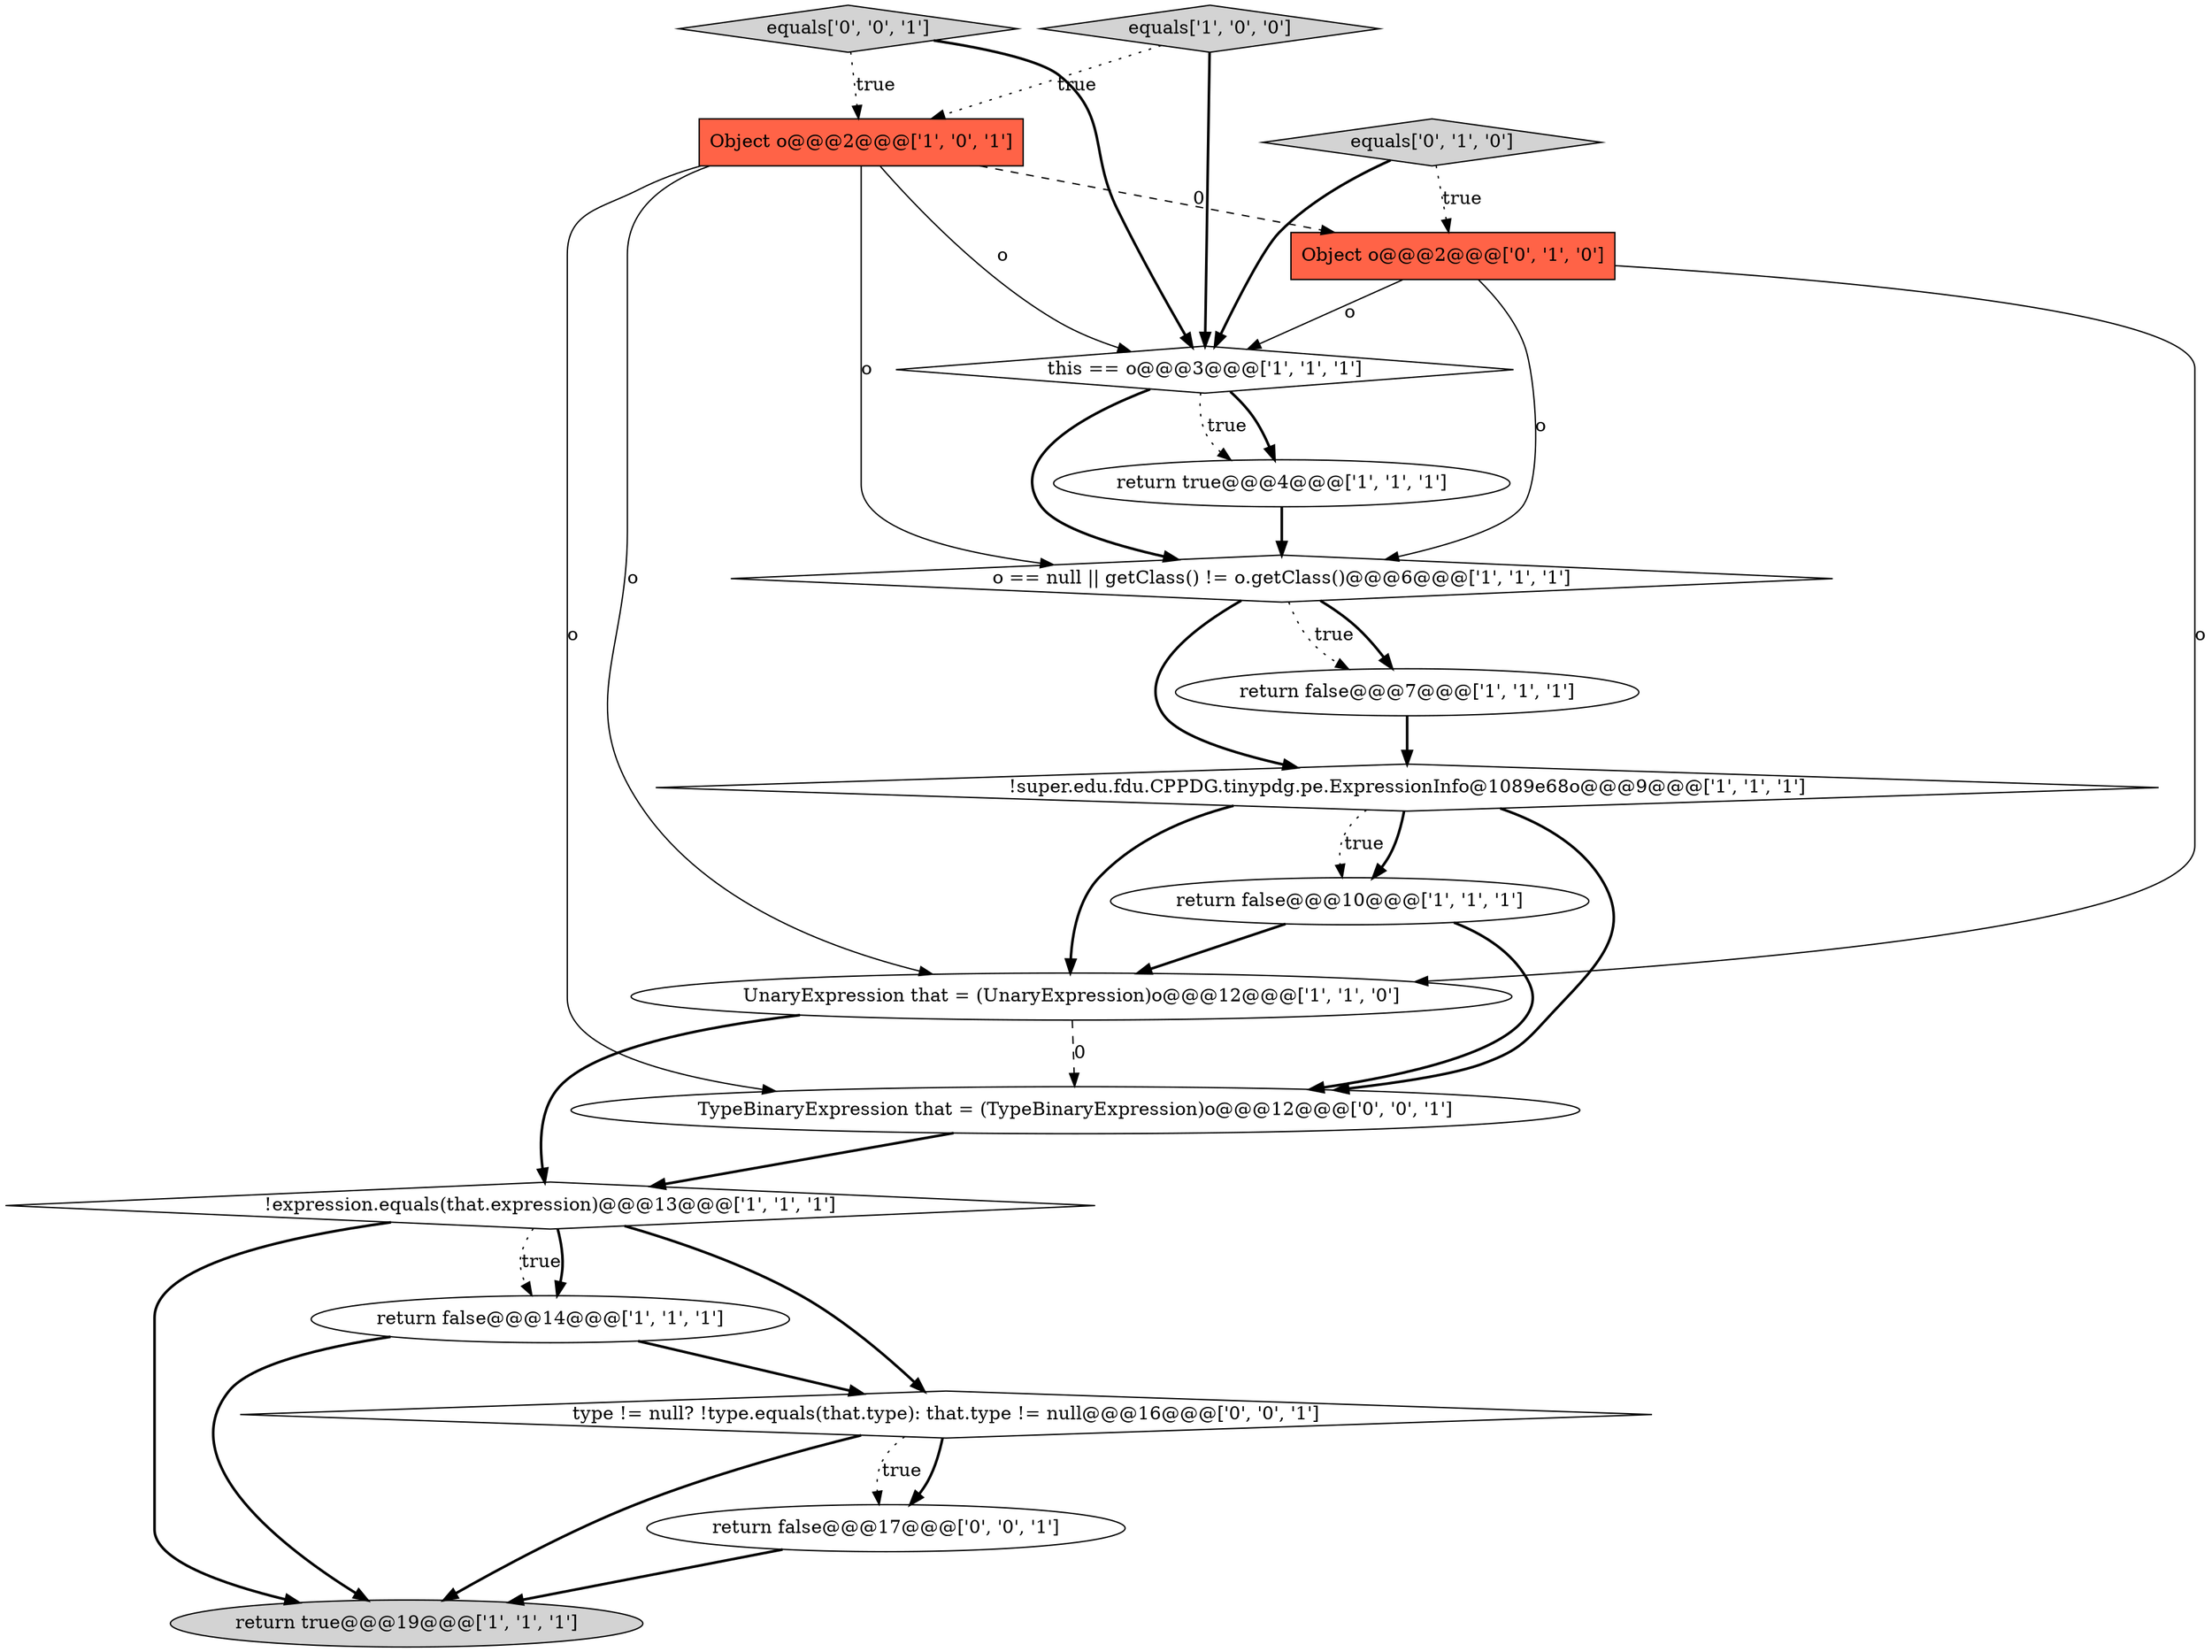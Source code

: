 digraph {
1 [style = filled, label = "return false@@@7@@@['1', '1', '1']", fillcolor = white, shape = ellipse image = "AAA0AAABBB1BBB"];
6 [style = filled, label = "equals['1', '0', '0']", fillcolor = lightgray, shape = diamond image = "AAA0AAABBB1BBB"];
4 [style = filled, label = "!expression.equals(that.expression)@@@13@@@['1', '1', '1']", fillcolor = white, shape = diamond image = "AAA0AAABBB1BBB"];
5 [style = filled, label = "return false@@@14@@@['1', '1', '1']", fillcolor = white, shape = ellipse image = "AAA0AAABBB1BBB"];
13 [style = filled, label = "equals['0', '1', '0']", fillcolor = lightgray, shape = diamond image = "AAA0AAABBB2BBB"];
2 [style = filled, label = "Object o@@@2@@@['1', '0', '1']", fillcolor = tomato, shape = box image = "AAA0AAABBB1BBB"];
14 [style = filled, label = "return false@@@17@@@['0', '0', '1']", fillcolor = white, shape = ellipse image = "AAA0AAABBB3BBB"];
15 [style = filled, label = "type != null? !type.equals(that.type): that.type != null@@@16@@@['0', '0', '1']", fillcolor = white, shape = diamond image = "AAA0AAABBB3BBB"];
17 [style = filled, label = "equals['0', '0', '1']", fillcolor = lightgray, shape = diamond image = "AAA0AAABBB3BBB"];
0 [style = filled, label = "return true@@@4@@@['1', '1', '1']", fillcolor = white, shape = ellipse image = "AAA0AAABBB1BBB"];
8 [style = filled, label = "this == o@@@3@@@['1', '1', '1']", fillcolor = white, shape = diamond image = "AAA0AAABBB1BBB"];
3 [style = filled, label = "return false@@@10@@@['1', '1', '1']", fillcolor = white, shape = ellipse image = "AAA0AAABBB1BBB"];
12 [style = filled, label = "Object o@@@2@@@['0', '1', '0']", fillcolor = tomato, shape = box image = "AAA1AAABBB2BBB"];
10 [style = filled, label = "o == null || getClass() != o.getClass()@@@6@@@['1', '1', '1']", fillcolor = white, shape = diamond image = "AAA0AAABBB1BBB"];
16 [style = filled, label = "TypeBinaryExpression that = (TypeBinaryExpression)o@@@12@@@['0', '0', '1']", fillcolor = white, shape = ellipse image = "AAA0AAABBB3BBB"];
11 [style = filled, label = "!super.edu.fdu.CPPDG.tinypdg.pe.ExpressionInfo@1089e68o@@@9@@@['1', '1', '1']", fillcolor = white, shape = diamond image = "AAA0AAABBB1BBB"];
9 [style = filled, label = "UnaryExpression that = (UnaryExpression)o@@@12@@@['1', '1', '0']", fillcolor = white, shape = ellipse image = "AAA0AAABBB1BBB"];
7 [style = filled, label = "return true@@@19@@@['1', '1', '1']", fillcolor = lightgray, shape = ellipse image = "AAA0AAABBB1BBB"];
11->16 [style = bold, label=""];
4->5 [style = dotted, label="true"];
8->10 [style = bold, label=""];
17->8 [style = bold, label=""];
9->16 [style = dashed, label="0"];
2->16 [style = solid, label="o"];
15->7 [style = bold, label=""];
2->8 [style = solid, label="o"];
15->14 [style = bold, label=""];
13->12 [style = dotted, label="true"];
9->4 [style = bold, label=""];
4->15 [style = bold, label=""];
5->15 [style = bold, label=""];
12->8 [style = solid, label="o"];
3->16 [style = bold, label=""];
15->14 [style = dotted, label="true"];
11->9 [style = bold, label=""];
4->7 [style = bold, label=""];
1->11 [style = bold, label=""];
14->7 [style = bold, label=""];
8->0 [style = bold, label=""];
3->9 [style = bold, label=""];
2->12 [style = dashed, label="0"];
12->10 [style = solid, label="o"];
0->10 [style = bold, label=""];
6->2 [style = dotted, label="true"];
11->3 [style = bold, label=""];
6->8 [style = bold, label=""];
2->9 [style = solid, label="o"];
12->9 [style = solid, label="o"];
5->7 [style = bold, label=""];
8->0 [style = dotted, label="true"];
17->2 [style = dotted, label="true"];
10->1 [style = dotted, label="true"];
2->10 [style = solid, label="o"];
13->8 [style = bold, label=""];
16->4 [style = bold, label=""];
10->1 [style = bold, label=""];
11->3 [style = dotted, label="true"];
4->5 [style = bold, label=""];
10->11 [style = bold, label=""];
}
